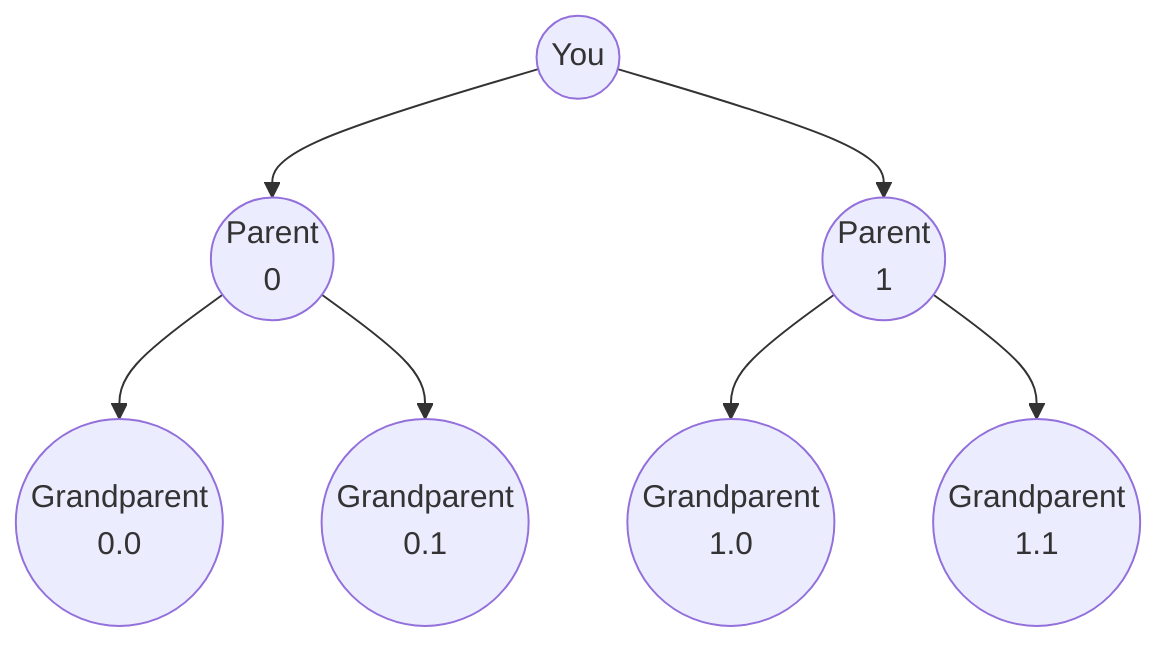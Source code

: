 graph TB;
    A((You))-->B((Parent<br>0))
    A-->C((Parent<br>1));
    B-->E((Grandparent<br>0.0))
    B-->F((Grandparent<br>0.1))
    C-->H((Grandparent<br>1.0))
    C-->I((Grandparent<br>1.1))